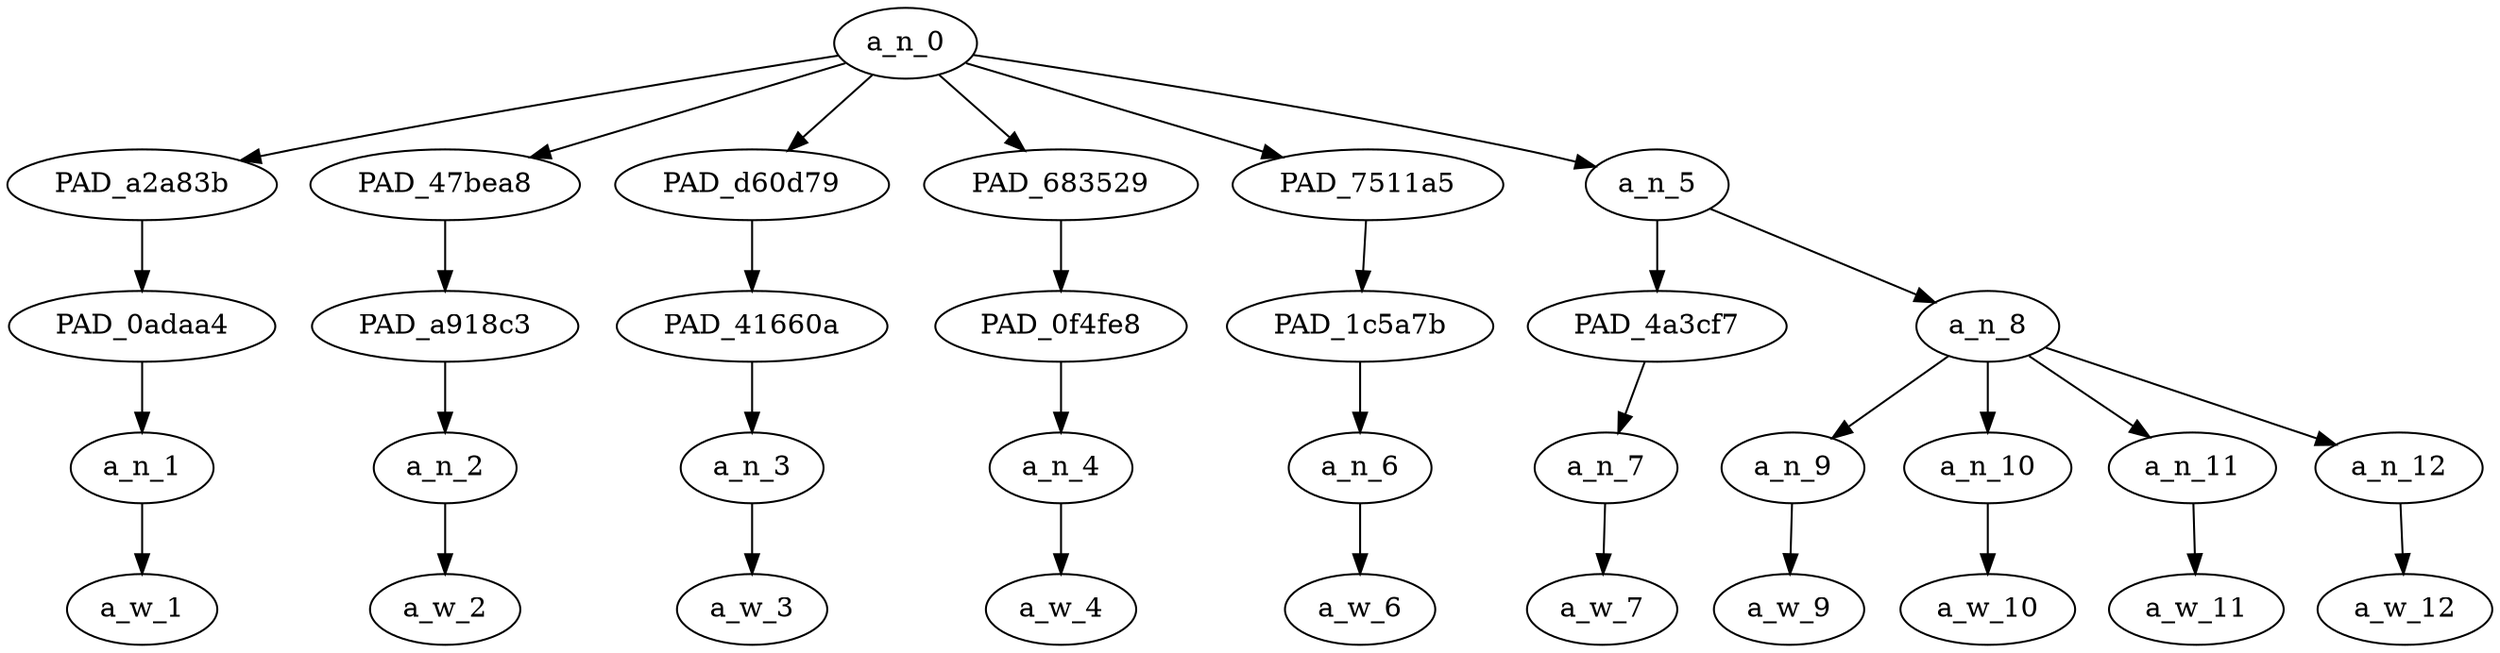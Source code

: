 strict digraph "" {
	a_n_0	[div_dir=1,
		index=0,
		level=4,
		pos="3.375,4!",
		text_span="[0, 1, 2, 3, 4, 5, 6, 7, 8, 9]",
		value=0.99999999];
	PAD_a2a83b	[div_dir=1,
		index=0,
		level=3,
		pos="0.0,3!",
		text_span="[0]",
		value=0.06389236];
	a_n_0 -> PAD_a2a83b;
	PAD_47bea8	[div_dir=1,
		index=1,
		level=3,
		pos="1.0,3!",
		text_span="[1]",
		value=0.08690481];
	a_n_0 -> PAD_47bea8;
	PAD_d60d79	[div_dir=-1,
		index=2,
		level=3,
		pos="2.0,3!",
		text_span="[2]",
		value=0.18678108];
	a_n_0 -> PAD_d60d79;
	PAD_683529	[div_dir=1,
		index=3,
		level=3,
		pos="3.0,3!",
		text_span="[3]",
		value=0.07048402];
	a_n_0 -> PAD_683529;
	PAD_7511a5	[div_dir=-1,
		index=5,
		level=3,
		pos="9.0,3!",
		text_span="[9]",
		value=0.07800131];
	a_n_0 -> PAD_7511a5;
	a_n_5	[div_dir=1,
		index=4,
		level=3,
		pos="5.25,3!",
		text_span="[4, 5, 6, 7, 8]",
		value=0.51392610];
	a_n_0 -> a_n_5;
	PAD_0adaa4	[div_dir=1,
		index=0,
		level=2,
		pos="0.0,2!",
		text_span="[0]",
		value=0.06389236];
	PAD_a2a83b -> PAD_0adaa4;
	a_n_1	[div_dir=1,
		index=0,
		level=1,
		pos="0.0,1!",
		text_span="[0]",
		value=0.06389236];
	PAD_0adaa4 -> a_n_1;
	a_w_1	[div_dir=0,
		index=0,
		level=0,
		pos="0,0!",
		text_span="[0]",
		value="<user>"];
	a_n_1 -> a_w_1;
	PAD_a918c3	[div_dir=1,
		index=1,
		level=2,
		pos="1.0,2!",
		text_span="[1]",
		value=0.08690481];
	PAD_47bea8 -> PAD_a918c3;
	a_n_2	[div_dir=1,
		index=1,
		level=1,
		pos="1.0,1!",
		text_span="[1]",
		value=0.08690481];
	PAD_a918c3 -> a_n_2;
	a_w_2	[div_dir=0,
		index=1,
		level=0,
		pos="1,0!",
		text_span="[1]",
		value=you];
	a_n_2 -> a_w_2;
	PAD_41660a	[div_dir=-1,
		index=2,
		level=2,
		pos="2.0,2!",
		text_span="[2]",
		value=0.18678108];
	PAD_d60d79 -> PAD_41660a;
	a_n_3	[div_dir=-1,
		index=2,
		level=1,
		pos="2.0,1!",
		text_span="[2]",
		value=0.18678108];
	PAD_41660a -> a_n_3;
	a_w_3	[div_dir=0,
		index=2,
		level=0,
		pos="2,0!",
		text_span="[2]",
		value=’];
	a_n_3 -> a_w_3;
	PAD_0f4fe8	[div_dir=1,
		index=3,
		level=2,
		pos="3.0,2!",
		text_span="[3]",
		value=0.07048402];
	PAD_683529 -> PAD_0f4fe8;
	a_n_4	[div_dir=1,
		index=3,
		level=1,
		pos="3.0,1!",
		text_span="[3]",
		value=0.07048402];
	PAD_0f4fe8 -> a_n_4;
	a_w_4	[div_dir=0,
		index=3,
		level=0,
		pos="3,0!",
		text_span="[3]",
		value=ll];
	a_n_4 -> a_w_4;
	PAD_1c5a7b	[div_dir=-1,
		index=6,
		level=2,
		pos="9.0,2!",
		text_span="[9]",
		value=0.07800131];
	PAD_7511a5 -> PAD_1c5a7b;
	a_n_6	[div_dir=-1,
		index=9,
		level=1,
		pos="9.0,1!",
		text_span="[9]",
		value=0.07800131];
	PAD_1c5a7b -> a_n_6;
	a_w_6	[div_dir=0,
		index=9,
		level=0,
		pos="9,0!",
		text_span="[9]",
		value=🤧];
	a_n_6 -> a_w_6;
	PAD_4a3cf7	[div_dir=1,
		index=4,
		level=2,
		pos="4.0,2!",
		text_span="[4]",
		value=0.06145125];
	a_n_5 -> PAD_4a3cf7;
	a_n_8	[div_dir=1,
		index=5,
		level=2,
		pos="6.5,2!",
		text_span="[5, 6, 7, 8]",
		value=0.45212878];
	a_n_5 -> a_n_8;
	a_n_7	[div_dir=1,
		index=4,
		level=1,
		pos="4.0,1!",
		text_span="[4]",
		value=0.06145125];
	PAD_4a3cf7 -> a_n_7;
	a_w_7	[div_dir=0,
		index=4,
		level=0,
		pos="4,0!",
		text_span="[4]",
		value=be];
	a_n_7 -> a_w_7;
	a_n_9	[div_dir=1,
		index=5,
		level=1,
		pos="5.0,1!",
		text_span="[5]",
		value=0.06212717];
	a_n_8 -> a_n_9;
	a_n_10	[div_dir=1,
		index=6,
		level=1,
		pos="6.0,1!",
		text_span="[6]",
		value=0.07157787];
	a_n_8 -> a_n_10;
	a_n_11	[div_dir=-1,
		index=7,
		level=1,
		pos="7.0,1!",
		text_span="[7]",
		value=0.20918973];
	a_n_8 -> a_n_11;
	a_n_12	[div_dir=1,
		index=8,
		level=1,
		pos="8.0,1!",
		text_span="[8]",
		value=0.10897138];
	a_n_8 -> a_n_12;
	a_w_9	[div_dir=0,
		index=5,
		level=0,
		pos="5,0!",
		text_span="[5]",
		value=my];
	a_n_9 -> a_w_9;
	a_w_10	[div_dir=0,
		index=6,
		level=0,
		pos="6,0!",
		text_span="[6]",
		value=next];
	a_n_10 -> a_w_10;
	a_w_11	[div_dir=0,
		index=7,
		level=0,
		pos="7,0!",
		text_span="[7]",
		value=homorable];
	a_n_11 -> a_w_11;
	a_w_12	[div_dir=0,
		index=8,
		level=0,
		pos="8,0!",
		text_span="[8]",
		value=mention];
	a_n_12 -> a_w_12;
}
